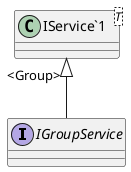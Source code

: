 @startuml
interface IGroupService {
}
class "IService`1"<T> {
}
"IService`1" "<Group>" <|-- IGroupService
@enduml
